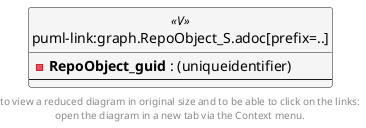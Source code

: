 @startuml
'Left to right direction
top to bottom direction
hide circle
'avoide "." issues:
set namespaceSeparator none


skinparam class {
  BackgroundColor White
  BackgroundColor<<FN>> Yellow
  BackgroundColor<<FS>> Yellow
  BackgroundColor<<FT>> LightGray
  BackgroundColor<<IF>> Yellow
  BackgroundColor<<IS>> Yellow
  BackgroundColor<<P>> Aqua
  BackgroundColor<<PC>> Aqua
  BackgroundColor<<SN>> Yellow
  BackgroundColor<<SO>> SlateBlue
  BackgroundColor<<TF>> LightGray
  BackgroundColor<<TR>> Tomato
  BackgroundColor<<U>> White
  BackgroundColor<<V>> WhiteSmoke
  BackgroundColor<<X>> Aqua
}


entity "puml-link:graph.RepoObject_S.adoc[prefix=..]" as graph.RepoObject_S << V >> {
  - **RepoObject_guid** : (uniqueidentifier)
  --
}


footer
to view a reduced diagram in original size and to be able to click on the links:
open the diagram in a new tab via the Context menu.
end footer

@enduml

